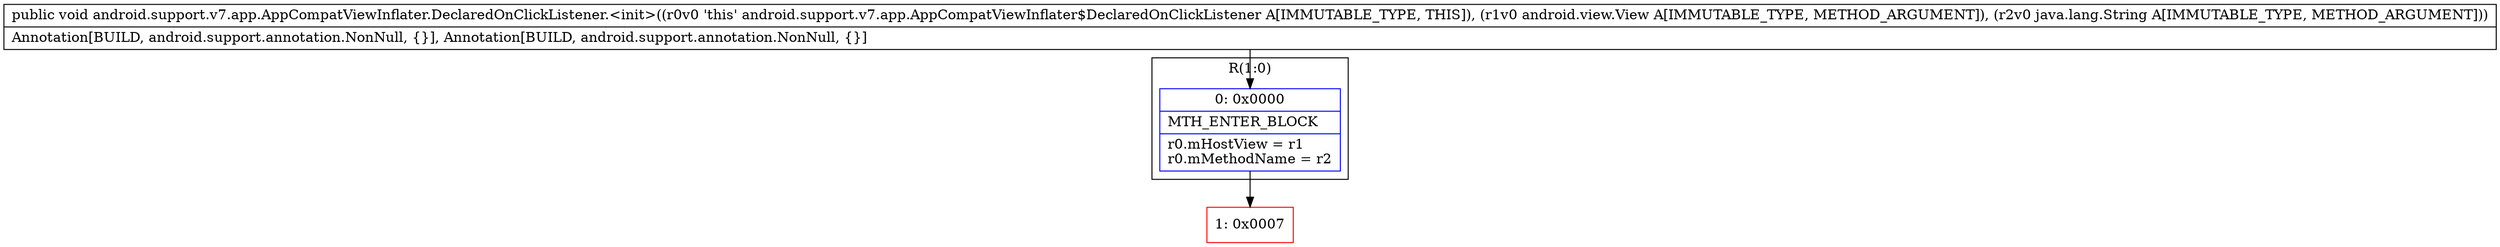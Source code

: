 digraph "CFG forandroid.support.v7.app.AppCompatViewInflater.DeclaredOnClickListener.\<init\>(Landroid\/view\/View;Ljava\/lang\/String;)V" {
subgraph cluster_Region_1775037380 {
label = "R(1:0)";
node [shape=record,color=blue];
Node_0 [shape=record,label="{0\:\ 0x0000|MTH_ENTER_BLOCK\l|r0.mHostView = r1\lr0.mMethodName = r2\l}"];
}
Node_1 [shape=record,color=red,label="{1\:\ 0x0007}"];
MethodNode[shape=record,label="{public void android.support.v7.app.AppCompatViewInflater.DeclaredOnClickListener.\<init\>((r0v0 'this' android.support.v7.app.AppCompatViewInflater$DeclaredOnClickListener A[IMMUTABLE_TYPE, THIS]), (r1v0 android.view.View A[IMMUTABLE_TYPE, METHOD_ARGUMENT]), (r2v0 java.lang.String A[IMMUTABLE_TYPE, METHOD_ARGUMENT]))  | Annotation[BUILD, android.support.annotation.NonNull, \{\}], Annotation[BUILD, android.support.annotation.NonNull, \{\}]\l}"];
MethodNode -> Node_0;
Node_0 -> Node_1;
}

